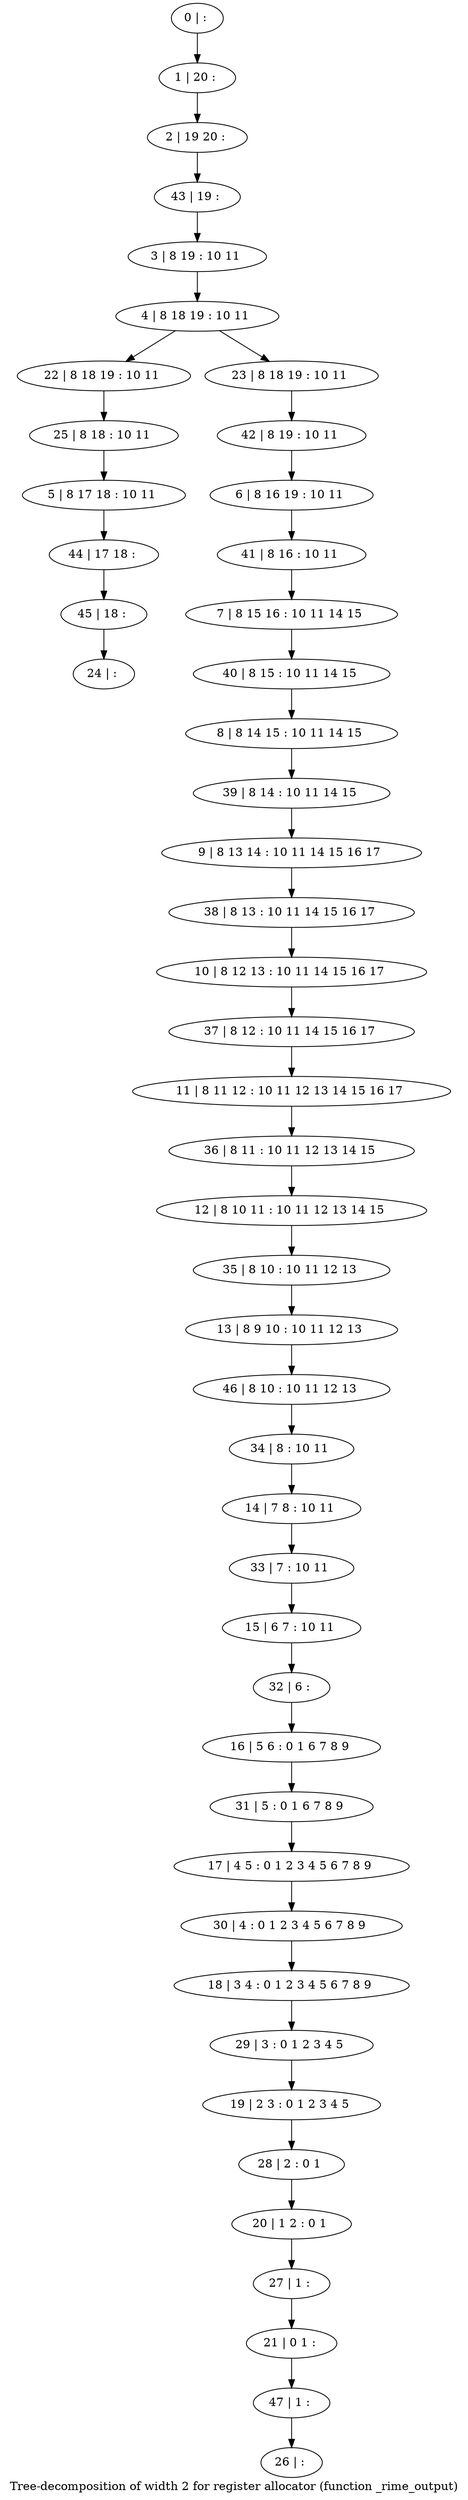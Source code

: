 digraph G {
graph [label="Tree-decomposition of width 2 for register allocator (function _rime_output)"]
0[label="0 | : "];
1[label="1 | 20 : "];
2[label="2 | 19 20 : "];
3[label="3 | 8 19 : 10 11 "];
4[label="4 | 8 18 19 : 10 11 "];
5[label="5 | 8 17 18 : 10 11 "];
6[label="6 | 8 16 19 : 10 11 "];
7[label="7 | 8 15 16 : 10 11 14 15 "];
8[label="8 | 8 14 15 : 10 11 14 15 "];
9[label="9 | 8 13 14 : 10 11 14 15 16 17 "];
10[label="10 | 8 12 13 : 10 11 14 15 16 17 "];
11[label="11 | 8 11 12 : 10 11 12 13 14 15 16 17 "];
12[label="12 | 8 10 11 : 10 11 12 13 14 15 "];
13[label="13 | 8 9 10 : 10 11 12 13 "];
14[label="14 | 7 8 : 10 11 "];
15[label="15 | 6 7 : 10 11 "];
16[label="16 | 5 6 : 0 1 6 7 8 9 "];
17[label="17 | 4 5 : 0 1 2 3 4 5 6 7 8 9 "];
18[label="18 | 3 4 : 0 1 2 3 4 5 6 7 8 9 "];
19[label="19 | 2 3 : 0 1 2 3 4 5 "];
20[label="20 | 1 2 : 0 1 "];
21[label="21 | 0 1 : "];
22[label="22 | 8 18 19 : 10 11 "];
23[label="23 | 8 18 19 : 10 11 "];
24[label="24 | : "];
25[label="25 | 8 18 : 10 11 "];
26[label="26 | : "];
27[label="27 | 1 : "];
28[label="28 | 2 : 0 1 "];
29[label="29 | 3 : 0 1 2 3 4 5 "];
30[label="30 | 4 : 0 1 2 3 4 5 6 7 8 9 "];
31[label="31 | 5 : 0 1 6 7 8 9 "];
32[label="32 | 6 : "];
33[label="33 | 7 : 10 11 "];
34[label="34 | 8 : 10 11 "];
35[label="35 | 8 10 : 10 11 12 13 "];
36[label="36 | 8 11 : 10 11 12 13 14 15 "];
37[label="37 | 8 12 : 10 11 14 15 16 17 "];
38[label="38 | 8 13 : 10 11 14 15 16 17 "];
39[label="39 | 8 14 : 10 11 14 15 "];
40[label="40 | 8 15 : 10 11 14 15 "];
41[label="41 | 8 16 : 10 11 "];
42[label="42 | 8 19 : 10 11 "];
43[label="43 | 19 : "];
44[label="44 | 17 18 : "];
45[label="45 | 18 : "];
46[label="46 | 8 10 : 10 11 12 13 "];
47[label="47 | 1 : "];
0->1 ;
1->2 ;
3->4 ;
4->22 ;
4->23 ;
25->5 ;
22->25 ;
27->21 ;
20->27 ;
28->20 ;
19->28 ;
29->19 ;
18->29 ;
30->18 ;
17->30 ;
31->17 ;
16->31 ;
32->16 ;
15->32 ;
33->15 ;
14->33 ;
34->14 ;
35->13 ;
12->35 ;
36->12 ;
11->36 ;
37->11 ;
10->37 ;
38->10 ;
9->38 ;
39->9 ;
8->39 ;
40->8 ;
7->40 ;
41->7 ;
6->41 ;
42->6 ;
23->42 ;
43->3 ;
2->43 ;
5->44 ;
45->24 ;
44->45 ;
46->34 ;
13->46 ;
47->26 ;
21->47 ;
}
